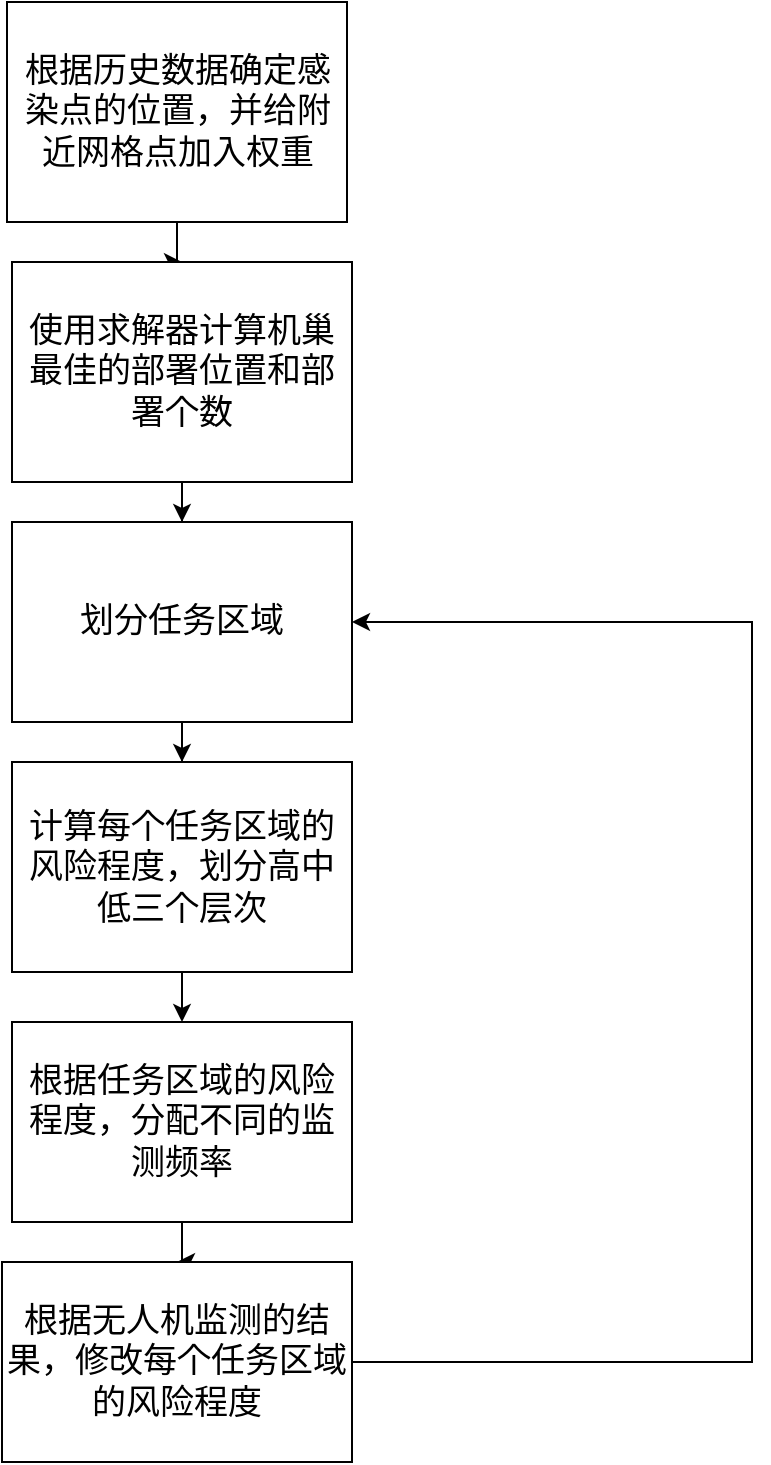 <mxfile version="26.2.3">
  <diagram name="第 1 页" id="sqXLWVGCS-U0YZpSArBA">
    <mxGraphModel dx="1044" dy="543" grid="1" gridSize="10" guides="1" tooltips="1" connect="1" arrows="1" fold="1" page="1" pageScale="1" pageWidth="827" pageHeight="1169" math="0" shadow="0">
      <root>
        <mxCell id="0" />
        <mxCell id="1" parent="0" />
        <mxCell id="wTcxMaVYYzkBPHVMt9Zl-3" value="" style="edgeStyle=orthogonalEdgeStyle;rounded=0;orthogonalLoop=1;jettySize=auto;html=1;fontSize=17;" edge="1" parent="1" source="wTcxMaVYYzkBPHVMt9Zl-1" target="wTcxMaVYYzkBPHVMt9Zl-2">
          <mxGeometry relative="1" as="geometry" />
        </mxCell>
        <mxCell id="wTcxMaVYYzkBPHVMt9Zl-1" value="根据历史数据确定感染点的位置，并给附近网格点加入权重" style="rounded=0;whiteSpace=wrap;html=1;fontSize=17;" vertex="1" parent="1">
          <mxGeometry x="67.5" y="90" width="170" height="110" as="geometry" />
        </mxCell>
        <mxCell id="wTcxMaVYYzkBPHVMt9Zl-7" value="" style="edgeStyle=orthogonalEdgeStyle;rounded=0;orthogonalLoop=1;jettySize=auto;html=1;" edge="1" parent="1" source="wTcxMaVYYzkBPHVMt9Zl-2" target="wTcxMaVYYzkBPHVMt9Zl-6">
          <mxGeometry relative="1" as="geometry" />
        </mxCell>
        <mxCell id="wTcxMaVYYzkBPHVMt9Zl-2" value="使用求解器计算机巢最佳的部署位置和部署个数" style="whiteSpace=wrap;html=1;rounded=0;fontSize=17;" vertex="1" parent="1">
          <mxGeometry x="70" y="220" width="170" height="110" as="geometry" />
        </mxCell>
        <mxCell id="wTcxMaVYYzkBPHVMt9Zl-9" value="" style="edgeStyle=orthogonalEdgeStyle;rounded=0;orthogonalLoop=1;jettySize=auto;html=1;" edge="1" parent="1" source="wTcxMaVYYzkBPHVMt9Zl-6" target="wTcxMaVYYzkBPHVMt9Zl-8">
          <mxGeometry relative="1" as="geometry" />
        </mxCell>
        <mxCell id="wTcxMaVYYzkBPHVMt9Zl-6" value="划分任务区域" style="whiteSpace=wrap;html=1;fontSize=17;rounded=0;" vertex="1" parent="1">
          <mxGeometry x="70" y="350" width="170" height="100" as="geometry" />
        </mxCell>
        <mxCell id="wTcxMaVYYzkBPHVMt9Zl-11" value="" style="edgeStyle=orthogonalEdgeStyle;rounded=0;orthogonalLoop=1;jettySize=auto;html=1;" edge="1" parent="1" source="wTcxMaVYYzkBPHVMt9Zl-8" target="wTcxMaVYYzkBPHVMt9Zl-10">
          <mxGeometry relative="1" as="geometry" />
        </mxCell>
        <mxCell id="wTcxMaVYYzkBPHVMt9Zl-8" value="计算每个任务区域的风险程度，划分高中低三个层次" style="whiteSpace=wrap;html=1;fontSize=17;rounded=0;" vertex="1" parent="1">
          <mxGeometry x="70" y="470" width="170" height="105" as="geometry" />
        </mxCell>
        <mxCell id="wTcxMaVYYzkBPHVMt9Zl-13" value="" style="edgeStyle=orthogonalEdgeStyle;rounded=0;orthogonalLoop=1;jettySize=auto;html=1;" edge="1" parent="1" source="wTcxMaVYYzkBPHVMt9Zl-10" target="wTcxMaVYYzkBPHVMt9Zl-12">
          <mxGeometry relative="1" as="geometry" />
        </mxCell>
        <mxCell id="wTcxMaVYYzkBPHVMt9Zl-10" value="根据任务区域的风险程度，分配不同的监测频率" style="whiteSpace=wrap;html=1;fontSize=17;rounded=0;" vertex="1" parent="1">
          <mxGeometry x="70" y="600" width="170" height="100" as="geometry" />
        </mxCell>
        <mxCell id="wTcxMaVYYzkBPHVMt9Zl-15" style="edgeStyle=orthogonalEdgeStyle;rounded=0;orthogonalLoop=1;jettySize=auto;html=1;" edge="1" parent="1" source="wTcxMaVYYzkBPHVMt9Zl-12" target="wTcxMaVYYzkBPHVMt9Zl-6">
          <mxGeometry relative="1" as="geometry">
            <Array as="points">
              <mxPoint x="440" y="770" />
              <mxPoint x="440" y="400" />
            </Array>
          </mxGeometry>
        </mxCell>
        <mxCell id="wTcxMaVYYzkBPHVMt9Zl-12" value="根据无人机监测的结果，修改每个任务区域的风险程度" style="whiteSpace=wrap;html=1;fontSize=17;rounded=0;" vertex="1" parent="1">
          <mxGeometry x="65" y="720" width="175" height="100" as="geometry" />
        </mxCell>
      </root>
    </mxGraphModel>
  </diagram>
</mxfile>
